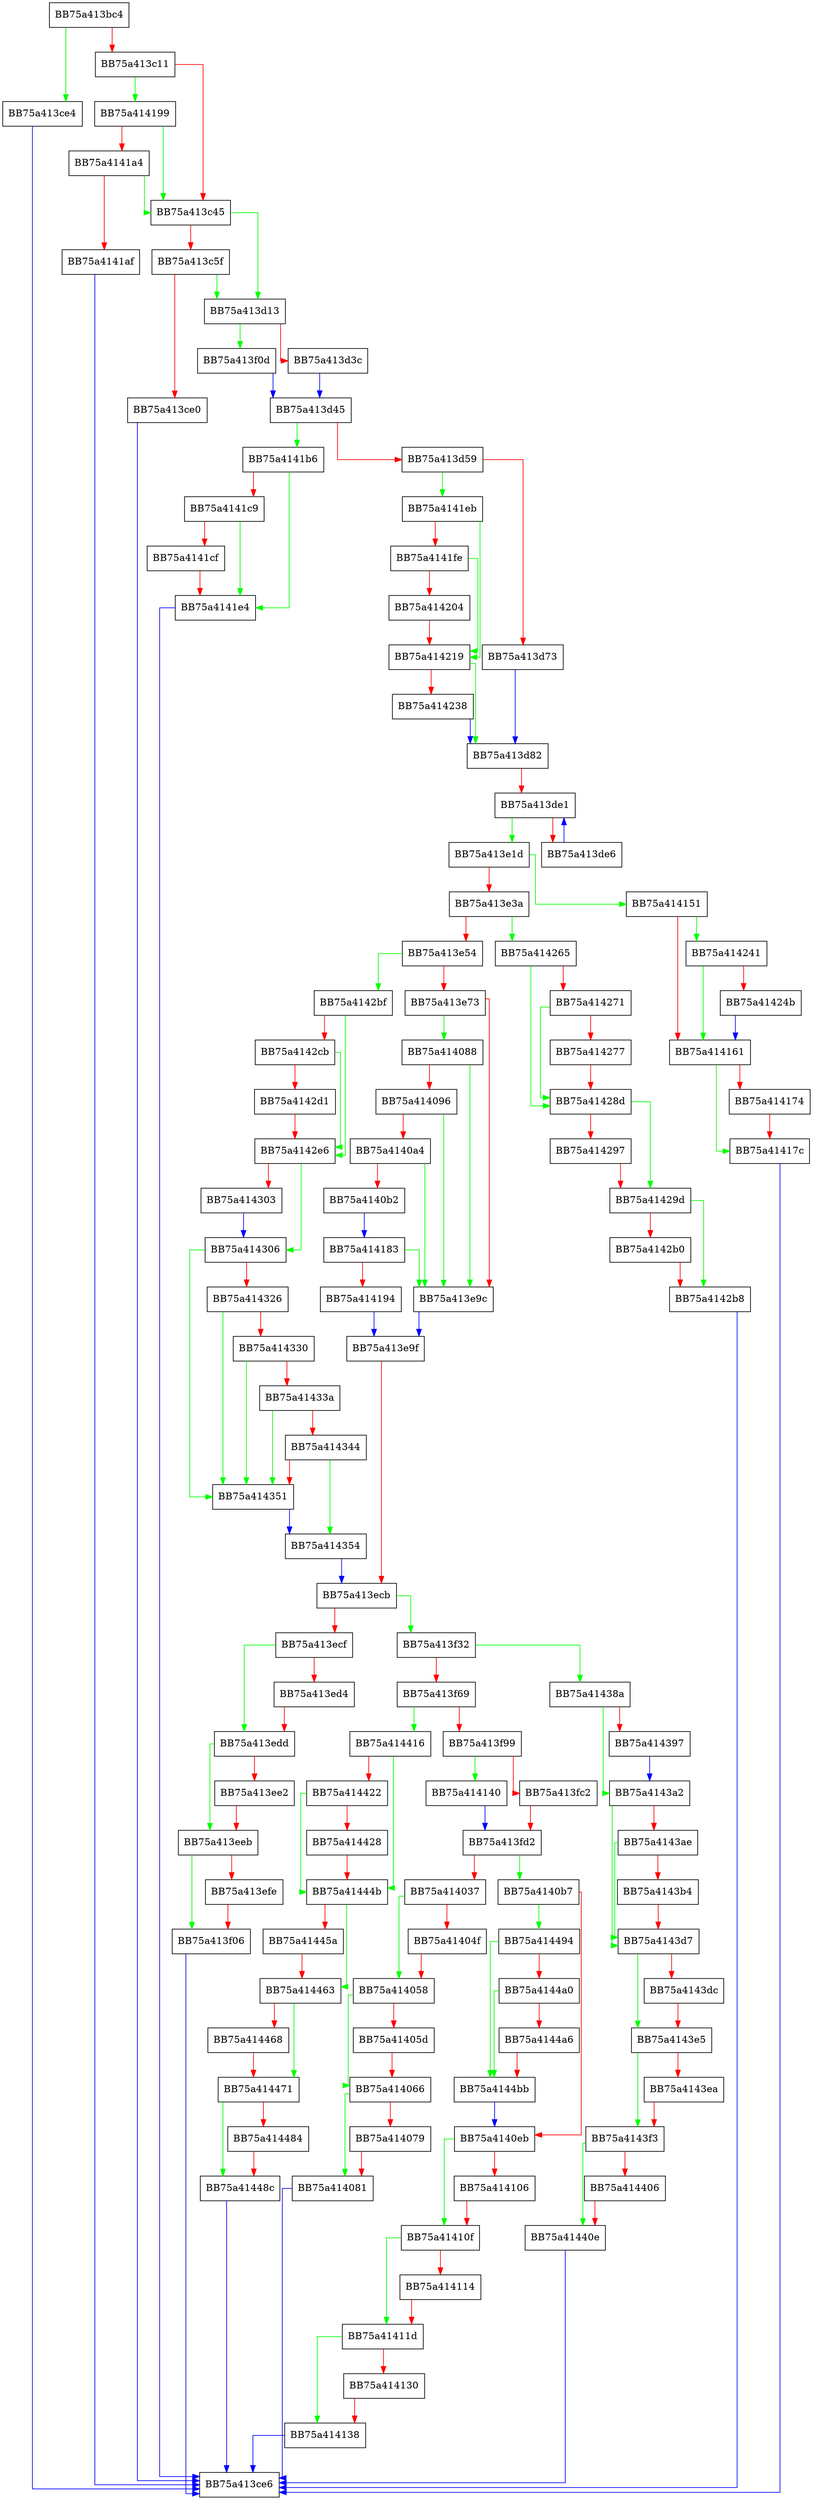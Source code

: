 digraph AddStreamFileToSFC {
  node [shape="box"];
  graph [splines=ortho];
  BB75a413bc4 -> BB75a413ce4 [color="green"];
  BB75a413bc4 -> BB75a413c11 [color="red"];
  BB75a413c11 -> BB75a414199 [color="green"];
  BB75a413c11 -> BB75a413c45 [color="red"];
  BB75a413c45 -> BB75a413d13 [color="green"];
  BB75a413c45 -> BB75a413c5f [color="red"];
  BB75a413c5f -> BB75a413d13 [color="green"];
  BB75a413c5f -> BB75a413ce0 [color="red"];
  BB75a413ce0 -> BB75a413ce6 [color="blue"];
  BB75a413ce4 -> BB75a413ce6 [color="blue"];
  BB75a413d13 -> BB75a413f0d [color="green"];
  BB75a413d13 -> BB75a413d3c [color="red"];
  BB75a413d3c -> BB75a413d45 [color="blue"];
  BB75a413d45 -> BB75a4141b6 [color="green"];
  BB75a413d45 -> BB75a413d59 [color="red"];
  BB75a413d59 -> BB75a4141eb [color="green"];
  BB75a413d59 -> BB75a413d73 [color="red"];
  BB75a413d73 -> BB75a413d82 [color="blue"];
  BB75a413d82 -> BB75a413de1 [color="red"];
  BB75a413de1 -> BB75a413e1d [color="green"];
  BB75a413de1 -> BB75a413de6 [color="red"];
  BB75a413de6 -> BB75a413de1 [color="blue"];
  BB75a413e1d -> BB75a414151 [color="green"];
  BB75a413e1d -> BB75a413e3a [color="red"];
  BB75a413e3a -> BB75a414265 [color="green"];
  BB75a413e3a -> BB75a413e54 [color="red"];
  BB75a413e54 -> BB75a4142bf [color="green"];
  BB75a413e54 -> BB75a413e73 [color="red"];
  BB75a413e73 -> BB75a414088 [color="green"];
  BB75a413e73 -> BB75a413e9c [color="red"];
  BB75a413e9c -> BB75a413e9f [color="blue"];
  BB75a413e9f -> BB75a413ecb [color="red"];
  BB75a413ecb -> BB75a413f32 [color="green"];
  BB75a413ecb -> BB75a413ecf [color="red"];
  BB75a413ecf -> BB75a413edd [color="green"];
  BB75a413ecf -> BB75a413ed4 [color="red"];
  BB75a413ed4 -> BB75a413edd [color="red"];
  BB75a413edd -> BB75a413eeb [color="green"];
  BB75a413edd -> BB75a413ee2 [color="red"];
  BB75a413ee2 -> BB75a413eeb [color="red"];
  BB75a413eeb -> BB75a413f06 [color="green"];
  BB75a413eeb -> BB75a413efe [color="red"];
  BB75a413efe -> BB75a413f06 [color="red"];
  BB75a413f06 -> BB75a413ce6 [color="blue"];
  BB75a413f0d -> BB75a413d45 [color="blue"];
  BB75a413f32 -> BB75a41438a [color="green"];
  BB75a413f32 -> BB75a413f69 [color="red"];
  BB75a413f69 -> BB75a414416 [color="green"];
  BB75a413f69 -> BB75a413f99 [color="red"];
  BB75a413f99 -> BB75a414140 [color="green"];
  BB75a413f99 -> BB75a413fc2 [color="red"];
  BB75a413fc2 -> BB75a413fd2 [color="red"];
  BB75a413fd2 -> BB75a4140b7 [color="green"];
  BB75a413fd2 -> BB75a414037 [color="red"];
  BB75a414037 -> BB75a414058 [color="green"];
  BB75a414037 -> BB75a41404f [color="red"];
  BB75a41404f -> BB75a414058 [color="red"];
  BB75a414058 -> BB75a414066 [color="green"];
  BB75a414058 -> BB75a41405d [color="red"];
  BB75a41405d -> BB75a414066 [color="red"];
  BB75a414066 -> BB75a414081 [color="green"];
  BB75a414066 -> BB75a414079 [color="red"];
  BB75a414079 -> BB75a414081 [color="red"];
  BB75a414081 -> BB75a413ce6 [color="blue"];
  BB75a414088 -> BB75a413e9c [color="green"];
  BB75a414088 -> BB75a414096 [color="red"];
  BB75a414096 -> BB75a413e9c [color="green"];
  BB75a414096 -> BB75a4140a4 [color="red"];
  BB75a4140a4 -> BB75a413e9c [color="green"];
  BB75a4140a4 -> BB75a4140b2 [color="red"];
  BB75a4140b2 -> BB75a414183 [color="blue"];
  BB75a4140b7 -> BB75a414494 [color="green"];
  BB75a4140b7 -> BB75a4140eb [color="red"];
  BB75a4140eb -> BB75a41410f [color="green"];
  BB75a4140eb -> BB75a414106 [color="red"];
  BB75a414106 -> BB75a41410f [color="red"];
  BB75a41410f -> BB75a41411d [color="green"];
  BB75a41410f -> BB75a414114 [color="red"];
  BB75a414114 -> BB75a41411d [color="red"];
  BB75a41411d -> BB75a414138 [color="green"];
  BB75a41411d -> BB75a414130 [color="red"];
  BB75a414130 -> BB75a414138 [color="red"];
  BB75a414138 -> BB75a413ce6 [color="blue"];
  BB75a414140 -> BB75a413fd2 [color="blue"];
  BB75a414151 -> BB75a414241 [color="green"];
  BB75a414151 -> BB75a414161 [color="red"];
  BB75a414161 -> BB75a41417c [color="green"];
  BB75a414161 -> BB75a414174 [color="red"];
  BB75a414174 -> BB75a41417c [color="red"];
  BB75a41417c -> BB75a413ce6 [color="blue"];
  BB75a414183 -> BB75a413e9c [color="green"];
  BB75a414183 -> BB75a414194 [color="red"];
  BB75a414194 -> BB75a413e9f [color="blue"];
  BB75a414199 -> BB75a413c45 [color="green"];
  BB75a414199 -> BB75a4141a4 [color="red"];
  BB75a4141a4 -> BB75a413c45 [color="green"];
  BB75a4141a4 -> BB75a4141af [color="red"];
  BB75a4141af -> BB75a413ce6 [color="blue"];
  BB75a4141b6 -> BB75a4141e4 [color="green"];
  BB75a4141b6 -> BB75a4141c9 [color="red"];
  BB75a4141c9 -> BB75a4141e4 [color="green"];
  BB75a4141c9 -> BB75a4141cf [color="red"];
  BB75a4141cf -> BB75a4141e4 [color="red"];
  BB75a4141e4 -> BB75a413ce6 [color="blue"];
  BB75a4141eb -> BB75a414219 [color="green"];
  BB75a4141eb -> BB75a4141fe [color="red"];
  BB75a4141fe -> BB75a414219 [color="green"];
  BB75a4141fe -> BB75a414204 [color="red"];
  BB75a414204 -> BB75a414219 [color="red"];
  BB75a414219 -> BB75a413d82 [color="green"];
  BB75a414219 -> BB75a414238 [color="red"];
  BB75a414238 -> BB75a413d82 [color="blue"];
  BB75a414241 -> BB75a414161 [color="green"];
  BB75a414241 -> BB75a41424b [color="red"];
  BB75a41424b -> BB75a414161 [color="blue"];
  BB75a414265 -> BB75a41428d [color="green"];
  BB75a414265 -> BB75a414271 [color="red"];
  BB75a414271 -> BB75a41428d [color="green"];
  BB75a414271 -> BB75a414277 [color="red"];
  BB75a414277 -> BB75a41428d [color="red"];
  BB75a41428d -> BB75a41429d [color="green"];
  BB75a41428d -> BB75a414297 [color="red"];
  BB75a414297 -> BB75a41429d [color="red"];
  BB75a41429d -> BB75a4142b8 [color="green"];
  BB75a41429d -> BB75a4142b0 [color="red"];
  BB75a4142b0 -> BB75a4142b8 [color="red"];
  BB75a4142b8 -> BB75a413ce6 [color="blue"];
  BB75a4142bf -> BB75a4142e6 [color="green"];
  BB75a4142bf -> BB75a4142cb [color="red"];
  BB75a4142cb -> BB75a4142e6 [color="green"];
  BB75a4142cb -> BB75a4142d1 [color="red"];
  BB75a4142d1 -> BB75a4142e6 [color="red"];
  BB75a4142e6 -> BB75a414306 [color="green"];
  BB75a4142e6 -> BB75a414303 [color="red"];
  BB75a414303 -> BB75a414306 [color="blue"];
  BB75a414306 -> BB75a414351 [color="green"];
  BB75a414306 -> BB75a414326 [color="red"];
  BB75a414326 -> BB75a414351 [color="green"];
  BB75a414326 -> BB75a414330 [color="red"];
  BB75a414330 -> BB75a414351 [color="green"];
  BB75a414330 -> BB75a41433a [color="red"];
  BB75a41433a -> BB75a414351 [color="green"];
  BB75a41433a -> BB75a414344 [color="red"];
  BB75a414344 -> BB75a414354 [color="green"];
  BB75a414344 -> BB75a414351 [color="red"];
  BB75a414351 -> BB75a414354 [color="blue"];
  BB75a414354 -> BB75a413ecb [color="blue"];
  BB75a41438a -> BB75a4143a2 [color="green"];
  BB75a41438a -> BB75a414397 [color="red"];
  BB75a414397 -> BB75a4143a2 [color="blue"];
  BB75a4143a2 -> BB75a4143d7 [color="green"];
  BB75a4143a2 -> BB75a4143ae [color="red"];
  BB75a4143ae -> BB75a4143d7 [color="green"];
  BB75a4143ae -> BB75a4143b4 [color="red"];
  BB75a4143b4 -> BB75a4143d7 [color="red"];
  BB75a4143d7 -> BB75a4143e5 [color="green"];
  BB75a4143d7 -> BB75a4143dc [color="red"];
  BB75a4143dc -> BB75a4143e5 [color="red"];
  BB75a4143e5 -> BB75a4143f3 [color="green"];
  BB75a4143e5 -> BB75a4143ea [color="red"];
  BB75a4143ea -> BB75a4143f3 [color="red"];
  BB75a4143f3 -> BB75a41440e [color="green"];
  BB75a4143f3 -> BB75a414406 [color="red"];
  BB75a414406 -> BB75a41440e [color="red"];
  BB75a41440e -> BB75a413ce6 [color="blue"];
  BB75a414416 -> BB75a41444b [color="green"];
  BB75a414416 -> BB75a414422 [color="red"];
  BB75a414422 -> BB75a41444b [color="green"];
  BB75a414422 -> BB75a414428 [color="red"];
  BB75a414428 -> BB75a41444b [color="red"];
  BB75a41444b -> BB75a414463 [color="green"];
  BB75a41444b -> BB75a41445a [color="red"];
  BB75a41445a -> BB75a414463 [color="red"];
  BB75a414463 -> BB75a414471 [color="green"];
  BB75a414463 -> BB75a414468 [color="red"];
  BB75a414468 -> BB75a414471 [color="red"];
  BB75a414471 -> BB75a41448c [color="green"];
  BB75a414471 -> BB75a414484 [color="red"];
  BB75a414484 -> BB75a41448c [color="red"];
  BB75a41448c -> BB75a413ce6 [color="blue"];
  BB75a414494 -> BB75a4144bb [color="green"];
  BB75a414494 -> BB75a4144a0 [color="red"];
  BB75a4144a0 -> BB75a4144bb [color="green"];
  BB75a4144a0 -> BB75a4144a6 [color="red"];
  BB75a4144a6 -> BB75a4144bb [color="red"];
  BB75a4144bb -> BB75a4140eb [color="blue"];
}